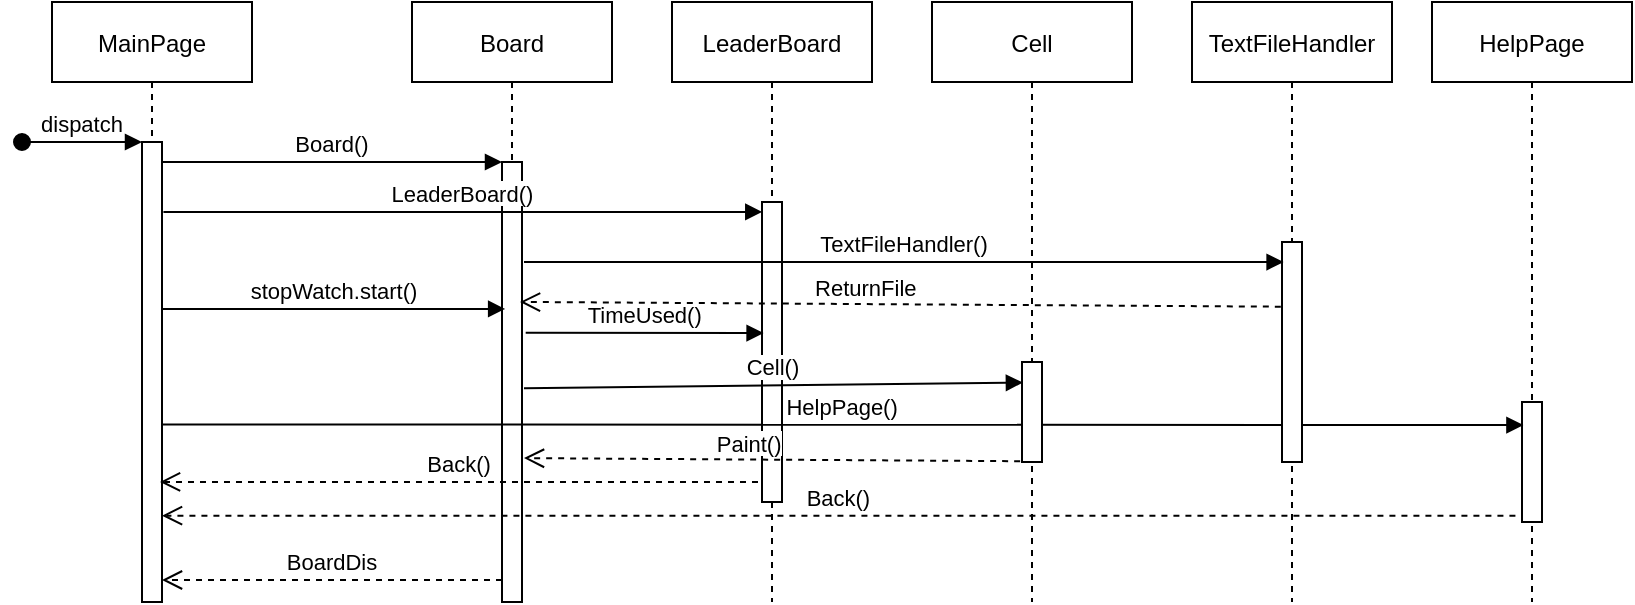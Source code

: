<mxfile version="14.5.1" type="device"><diagram id="kgpKYQtTHZ0yAKxKKP6v" name="Page-1"><mxGraphModel dx="1086" dy="966" grid="1" gridSize="10" guides="1" tooltips="1" connect="1" arrows="1" fold="1" page="1" pageScale="1" pageWidth="850" pageHeight="1100" math="0" shadow="0"><root><mxCell id="0"/><mxCell id="1" parent="0"/><mxCell id="3nuBFxr9cyL0pnOWT2aG-1" value="MainPage" style="shape=umlLifeline;perimeter=lifelinePerimeter;container=1;collapsible=0;recursiveResize=0;rounded=0;shadow=0;strokeWidth=1;" parent="1" vertex="1"><mxGeometry x="120" y="80" width="100" height="300" as="geometry"/></mxCell><mxCell id="3nuBFxr9cyL0pnOWT2aG-2" value="" style="points=[];perimeter=orthogonalPerimeter;rounded=0;shadow=0;strokeWidth=1;" parent="3nuBFxr9cyL0pnOWT2aG-1" vertex="1"><mxGeometry x="45" y="70" width="10" height="230" as="geometry"/></mxCell><mxCell id="3nuBFxr9cyL0pnOWT2aG-3" value="dispatch" style="verticalAlign=bottom;startArrow=oval;endArrow=block;startSize=8;shadow=0;strokeWidth=1;" parent="3nuBFxr9cyL0pnOWT2aG-1" target="3nuBFxr9cyL0pnOWT2aG-2" edge="1"><mxGeometry relative="1" as="geometry"><mxPoint x="-15" y="70" as="sourcePoint"/></mxGeometry></mxCell><mxCell id="3nuBFxr9cyL0pnOWT2aG-5" value="Board" style="shape=umlLifeline;perimeter=lifelinePerimeter;container=1;collapsible=0;recursiveResize=0;rounded=0;shadow=0;strokeWidth=1;" parent="1" vertex="1"><mxGeometry x="300" y="80" width="100" height="300" as="geometry"/></mxCell><mxCell id="3nuBFxr9cyL0pnOWT2aG-6" value="" style="points=[];perimeter=orthogonalPerimeter;rounded=0;shadow=0;strokeWidth=1;" parent="3nuBFxr9cyL0pnOWT2aG-5" vertex="1"><mxGeometry x="45" y="80" width="10" height="220" as="geometry"/></mxCell><mxCell id="3nuBFxr9cyL0pnOWT2aG-7" value="BoardDis" style="verticalAlign=bottom;endArrow=open;dashed=1;endSize=8;exitX=0;exitY=0.95;shadow=0;strokeWidth=1;" parent="1" source="3nuBFxr9cyL0pnOWT2aG-6" target="3nuBFxr9cyL0pnOWT2aG-2" edge="1"><mxGeometry relative="1" as="geometry"><mxPoint x="275" y="236" as="targetPoint"/><mxPoint as="offset"/></mxGeometry></mxCell><mxCell id="3nuBFxr9cyL0pnOWT2aG-8" value="Board()" style="verticalAlign=bottom;endArrow=block;entryX=0;entryY=0;shadow=0;strokeWidth=1;" parent="1" source="3nuBFxr9cyL0pnOWT2aG-2" target="3nuBFxr9cyL0pnOWT2aG-6" edge="1"><mxGeometry relative="1" as="geometry"><mxPoint x="275" y="160" as="sourcePoint"/></mxGeometry></mxCell><mxCell id="BKObo6wQ4M_Gb1zl4vpC-1" value="LeaderBoard" style="shape=umlLifeline;perimeter=lifelinePerimeter;container=1;collapsible=0;recursiveResize=0;rounded=0;shadow=0;strokeWidth=1;" parent="1" vertex="1"><mxGeometry x="430" y="80" width="100" height="300" as="geometry"/></mxCell><mxCell id="BKObo6wQ4M_Gb1zl4vpC-2" value="" style="points=[];perimeter=orthogonalPerimeter;rounded=0;shadow=0;strokeWidth=1;" parent="BKObo6wQ4M_Gb1zl4vpC-1" vertex="1"><mxGeometry x="45" y="100" width="10" height="150" as="geometry"/></mxCell><mxCell id="BKObo6wQ4M_Gb1zl4vpC-3" value="HelpPage" style="shape=umlLifeline;perimeter=lifelinePerimeter;container=1;collapsible=0;recursiveResize=0;rounded=0;shadow=0;strokeWidth=1;" parent="1" vertex="1"><mxGeometry x="810" y="80" width="100" height="300" as="geometry"/></mxCell><mxCell id="BKObo6wQ4M_Gb1zl4vpC-4" value="" style="points=[];perimeter=orthogonalPerimeter;rounded=0;shadow=0;strokeWidth=1;" parent="BKObo6wQ4M_Gb1zl4vpC-3" vertex="1"><mxGeometry x="45" y="200" width="10" height="60" as="geometry"/></mxCell><mxCell id="BKObo6wQ4M_Gb1zl4vpC-6" value="stopWatch.start()" style="verticalAlign=bottom;endArrow=block;shadow=0;strokeWidth=1;entryX=0.157;entryY=0.334;entryDx=0;entryDy=0;entryPerimeter=0;" parent="1" source="3nuBFxr9cyL0pnOWT2aG-2" target="3nuBFxr9cyL0pnOWT2aG-6" edge="1"><mxGeometry relative="1" as="geometry"><mxPoint x="180" y="190.0" as="sourcePoint"/><mxPoint x="340" y="190" as="targetPoint"/></mxGeometry></mxCell><mxCell id="BKObo6wQ4M_Gb1zl4vpC-8" value="LeaderBoard()" style="verticalAlign=bottom;endArrow=block;shadow=0;strokeWidth=1;exitX=1.071;exitY=0.152;exitDx=0;exitDy=0;exitPerimeter=0;entryX=0.014;entryY=0.033;entryDx=0;entryDy=0;entryPerimeter=0;" parent="1" source="3nuBFxr9cyL0pnOWT2aG-2" target="BKObo6wQ4M_Gb1zl4vpC-2" edge="1"><mxGeometry relative="1" as="geometry"><mxPoint x="360" y="190.0" as="sourcePoint"/><mxPoint x="535" y="173" as="targetPoint"/></mxGeometry></mxCell><mxCell id="BKObo6wQ4M_Gb1zl4vpC-9" value="TimeUsed()" style="verticalAlign=bottom;endArrow=block;entryX=0.079;entryY=0.437;shadow=0;strokeWidth=1;exitX=1.186;exitY=0.388;exitDx=0;exitDy=0;exitPerimeter=0;entryDx=0;entryDy=0;entryPerimeter=0;" parent="1" source="3nuBFxr9cyL0pnOWT2aG-6" target="BKObo6wQ4M_Gb1zl4vpC-2" edge="1"><mxGeometry relative="1" as="geometry"><mxPoint x="360" y="200.0" as="sourcePoint"/><mxPoint x="530" y="200.0" as="targetPoint"/></mxGeometry></mxCell><mxCell id="BKObo6wQ4M_Gb1zl4vpC-10" value="Back()" style="verticalAlign=bottom;endArrow=open;dashed=1;endSize=8;shadow=0;strokeWidth=1;entryX=0.9;entryY=0.739;entryDx=0;entryDy=0;entryPerimeter=0;" parent="1" target="3nuBFxr9cyL0pnOWT2aG-2" edge="1"><mxGeometry relative="1" as="geometry"><mxPoint x="360" y="290" as="targetPoint"/><mxPoint x="473" y="320" as="sourcePoint"/><mxPoint as="offset"/></mxGeometry></mxCell><mxCell id="BKObo6wQ4M_Gb1zl4vpC-11" value="HelpPage()" style="verticalAlign=bottom;endArrow=block;entryX=0.071;entryY=0.192;shadow=0;strokeWidth=1;exitX=0.957;exitY=0.614;exitDx=0;exitDy=0;exitPerimeter=0;entryDx=0;entryDy=0;entryPerimeter=0;" parent="1" source="3nuBFxr9cyL0pnOWT2aG-2" target="BKObo6wQ4M_Gb1zl4vpC-4" edge="1"><mxGeometry relative="1" as="geometry"><mxPoint x="180" y="229.71" as="sourcePoint"/><mxPoint x="350" y="229.71" as="targetPoint"/></mxGeometry></mxCell><mxCell id="BKObo6wQ4M_Gb1zl4vpC-13" value="Back()" style="verticalAlign=bottom;endArrow=open;dashed=1;endSize=8;exitX=-0.329;exitY=0.947;shadow=0;strokeWidth=1;exitDx=0;exitDy=0;exitPerimeter=0;" parent="1" source="BKObo6wQ4M_Gb1zl4vpC-4" target="3nuBFxr9cyL0pnOWT2aG-2" edge="1"><mxGeometry relative="1" as="geometry"><mxPoint x="184" y="300.41" as="targetPoint"/><mxPoint x="550" y="300.08" as="sourcePoint"/><mxPoint as="offset"/></mxGeometry></mxCell><mxCell id="BKObo6wQ4M_Gb1zl4vpC-14" value="Cell" style="shape=umlLifeline;perimeter=lifelinePerimeter;container=1;collapsible=0;recursiveResize=0;rounded=0;shadow=0;strokeWidth=1;" parent="1" vertex="1"><mxGeometry x="560" y="80" width="100" height="300" as="geometry"/></mxCell><mxCell id="BKObo6wQ4M_Gb1zl4vpC-15" value="" style="points=[];perimeter=orthogonalPerimeter;rounded=0;shadow=0;strokeWidth=1;" parent="BKObo6wQ4M_Gb1zl4vpC-14" vertex="1"><mxGeometry x="45" y="180" width="10" height="50" as="geometry"/></mxCell><mxCell id="BKObo6wQ4M_Gb1zl4vpC-16" value="TextFileHandler" style="shape=umlLifeline;perimeter=lifelinePerimeter;container=1;collapsible=0;recursiveResize=0;rounded=0;shadow=0;strokeWidth=1;" parent="1" vertex="1"><mxGeometry x="690" y="80" width="100" height="300" as="geometry"/></mxCell><mxCell id="BKObo6wQ4M_Gb1zl4vpC-17" value="" style="points=[];perimeter=orthogonalPerimeter;rounded=0;shadow=0;strokeWidth=1;" parent="BKObo6wQ4M_Gb1zl4vpC-16" vertex="1"><mxGeometry x="45" y="120" width="10" height="110" as="geometry"/></mxCell><mxCell id="BKObo6wQ4M_Gb1zl4vpC-22" value="Cell()" style="verticalAlign=bottom;endArrow=block;shadow=0;strokeWidth=1;exitX=1.1;exitY=0.514;exitDx=0;exitDy=0;exitPerimeter=0;entryX=0.045;entryY=0.206;entryDx=0;entryDy=0;entryPerimeter=0;" parent="1" source="3nuBFxr9cyL0pnOWT2aG-6" target="BKObo6wQ4M_Gb1zl4vpC-15" edge="1"><mxGeometry relative="1" as="geometry"><mxPoint x="230.57" y="270.0" as="sourcePoint"/><mxPoint x="604" y="265" as="targetPoint"/></mxGeometry></mxCell><mxCell id="BKObo6wQ4M_Gb1zl4vpC-23" value="Paint()" style="verticalAlign=bottom;endArrow=open;dashed=1;endSize=8;exitX=-0.093;exitY=0.992;shadow=0;strokeWidth=1;exitDx=0;exitDy=0;exitPerimeter=0;entryX=1.1;entryY=0.673;entryDx=0;entryDy=0;entryPerimeter=0;" parent="1" source="BKObo6wQ4M_Gb1zl4vpC-15" target="3nuBFxr9cyL0pnOWT2aG-6" edge="1"><mxGeometry x="0.091" y="1" relative="1" as="geometry"><mxPoint x="185" y="379.0" as="targetPoint"/><mxPoint x="355" y="379.0" as="sourcePoint"/><mxPoint as="offset"/></mxGeometry></mxCell><mxCell id="BKObo6wQ4M_Gb1zl4vpC-24" value="ReturnFile" style="verticalAlign=bottom;endArrow=open;dashed=1;endSize=8;shadow=0;strokeWidth=1;entryX=0.9;entryY=0.318;entryDx=0;entryDy=0;entryPerimeter=0;exitX=-0.059;exitY=0.294;exitDx=0;exitDy=0;exitPerimeter=0;" parent="1" source="BKObo6wQ4M_Gb1zl4vpC-17" target="3nuBFxr9cyL0pnOWT2aG-6" edge="1"><mxGeometry x="0.091" y="1" relative="1" as="geometry"><mxPoint x="620.0" y="323" as="targetPoint"/><mxPoint x="740.69" y="323.76" as="sourcePoint"/><mxPoint as="offset"/></mxGeometry></mxCell><mxCell id="BKObo6wQ4M_Gb1zl4vpC-25" value="TextFileHandler()" style="verticalAlign=bottom;endArrow=block;shadow=0;strokeWidth=1;exitX=1.1;exitY=0.227;exitDx=0;exitDy=0;exitPerimeter=0;entryX=0.079;entryY=0.091;entryDx=0;entryDy=0;entryPerimeter=0;" parent="1" source="3nuBFxr9cyL0pnOWT2aG-6" target="BKObo6wQ4M_Gb1zl4vpC-17" edge="1"><mxGeometry relative="1" as="geometry"><mxPoint x="490" y="220.0" as="sourcePoint"/><mxPoint x="608.84" y="220.64" as="targetPoint"/></mxGeometry></mxCell></root></mxGraphModel></diagram></mxfile>